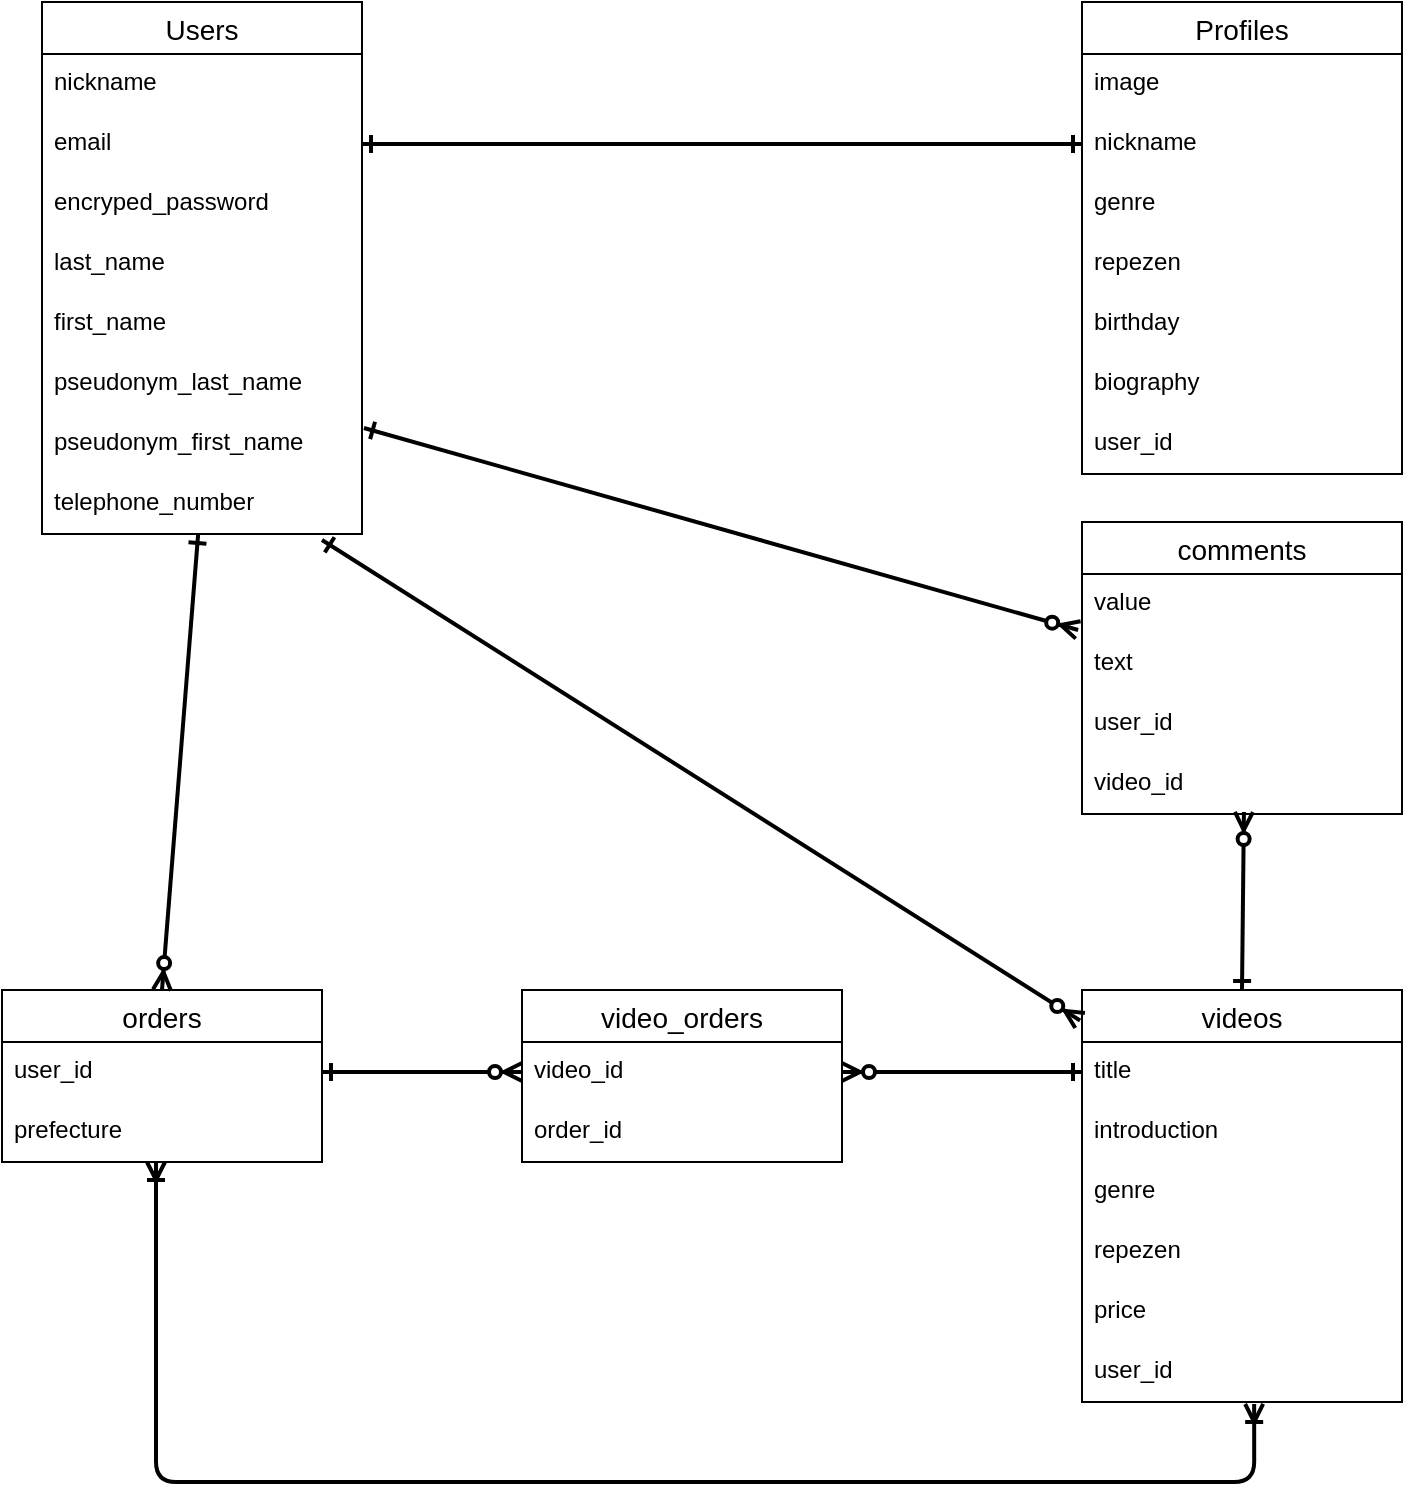 <mxfile>
    <diagram id="xxG6ed62QqAqbMtrztr5" name="ページ1">
        <mxGraphModel dx="300" dy="411" grid="1" gridSize="10" guides="1" tooltips="1" connect="1" arrows="1" fold="1" page="1" pageScale="1" pageWidth="827" pageHeight="1169" math="0" shadow="0">
            <root>
                <mxCell id="0"/>
                <mxCell id="1" parent="0"/>
                <mxCell id="2" value="Users" style="swimlane;fontStyle=0;childLayout=stackLayout;horizontal=1;startSize=26;horizontalStack=0;resizeParent=1;resizeParentMax=0;resizeLast=0;collapsible=1;marginBottom=0;align=center;fontSize=14;" vertex="1" parent="1">
                    <mxGeometry x="80" y="40" width="160" height="266" as="geometry"/>
                </mxCell>
                <mxCell id="3" value="nickname" style="text;strokeColor=none;fillColor=none;spacingLeft=4;spacingRight=4;overflow=hidden;rotatable=0;points=[[0,0.5],[1,0.5]];portConstraint=eastwest;fontSize=12;" vertex="1" parent="2">
                    <mxGeometry y="26" width="160" height="30" as="geometry"/>
                </mxCell>
                <mxCell id="4" value="email" style="text;strokeColor=none;fillColor=none;spacingLeft=4;spacingRight=4;overflow=hidden;rotatable=0;points=[[0,0.5],[1,0.5]];portConstraint=eastwest;fontSize=12;" vertex="1" parent="2">
                    <mxGeometry y="56" width="160" height="30" as="geometry"/>
                </mxCell>
                <mxCell id="7" value="encryped_password" style="text;strokeColor=none;fillColor=none;spacingLeft=4;spacingRight=4;overflow=hidden;rotatable=0;points=[[0,0.5],[1,0.5]];portConstraint=eastwest;fontSize=12;" vertex="1" parent="2">
                    <mxGeometry y="86" width="160" height="30" as="geometry"/>
                </mxCell>
                <mxCell id="tkC_hRcBvg3TVlcHlTjY-7" value="last_name" style="text;strokeColor=none;fillColor=none;spacingLeft=4;spacingRight=4;overflow=hidden;rotatable=0;points=[[0,0.5],[1,0.5]];portConstraint=eastwest;fontSize=12;container=0;" vertex="1" parent="2">
                    <mxGeometry y="116" width="160" height="30" as="geometry"/>
                </mxCell>
                <mxCell id="tkC_hRcBvg3TVlcHlTjY-8" value="first_name" style="text;strokeColor=none;fillColor=none;spacingLeft=4;spacingRight=4;overflow=hidden;rotatable=0;points=[[0,0.5],[1,0.5]];portConstraint=eastwest;fontSize=12;" vertex="1" parent="2">
                    <mxGeometry y="146" width="160" height="30" as="geometry"/>
                </mxCell>
                <mxCell id="tkC_hRcBvg3TVlcHlTjY-9" value="pseudonym_last_name" style="text;strokeColor=none;fillColor=none;spacingLeft=4;spacingRight=4;overflow=hidden;rotatable=0;points=[[0,0.5],[1,0.5]];portConstraint=eastwest;fontSize=12;" vertex="1" parent="2">
                    <mxGeometry y="176" width="160" height="30" as="geometry"/>
                </mxCell>
                <mxCell id="tkC_hRcBvg3TVlcHlTjY-11" value="pseudonym_first_name" style="text;strokeColor=none;fillColor=none;spacingLeft=4;spacingRight=4;overflow=hidden;rotatable=0;points=[[0,0.5],[1,0.5]];portConstraint=eastwest;fontSize=12;" vertex="1" parent="2">
                    <mxGeometry y="206" width="160" height="30" as="geometry"/>
                </mxCell>
                <mxCell id="tkC_hRcBvg3TVlcHlTjY-13" value="telephone_number" style="text;strokeColor=none;fillColor=none;spacingLeft=4;spacingRight=4;overflow=hidden;rotatable=0;points=[[0,0.5],[1,0.5]];portConstraint=eastwest;fontSize=12;" vertex="1" parent="2">
                    <mxGeometry y="236" width="160" height="30" as="geometry"/>
                </mxCell>
                <mxCell id="tkC_hRcBvg3TVlcHlTjY-14" value="Profiles" style="swimlane;fontStyle=0;childLayout=stackLayout;horizontal=1;startSize=26;horizontalStack=0;resizeParent=1;resizeParentMax=0;resizeLast=0;collapsible=1;marginBottom=0;align=center;fontSize=14;" vertex="1" parent="1">
                    <mxGeometry x="600" y="40" width="160" height="236" as="geometry"/>
                </mxCell>
                <mxCell id="tkC_hRcBvg3TVlcHlTjY-19" value="image" style="text;strokeColor=none;fillColor=none;spacingLeft=4;spacingRight=4;overflow=hidden;rotatable=0;points=[[0,0.5],[1,0.5]];portConstraint=eastwest;fontSize=12;" vertex="1" parent="tkC_hRcBvg3TVlcHlTjY-14">
                    <mxGeometry y="26" width="160" height="30" as="geometry"/>
                </mxCell>
                <mxCell id="tkC_hRcBvg3TVlcHlTjY-15" value="nickname" style="text;strokeColor=none;fillColor=none;spacingLeft=4;spacingRight=4;overflow=hidden;rotatable=0;points=[[0,0.5],[1,0.5]];portConstraint=eastwest;fontSize=12;" vertex="1" parent="tkC_hRcBvg3TVlcHlTjY-14">
                    <mxGeometry y="56" width="160" height="30" as="geometry"/>
                </mxCell>
                <mxCell id="tkC_hRcBvg3TVlcHlTjY-69" value="genre" style="text;strokeColor=none;fillColor=none;spacingLeft=4;spacingRight=4;overflow=hidden;rotatable=0;points=[[0,0.5],[1,0.5]];portConstraint=eastwest;fontSize=12;" vertex="1" parent="tkC_hRcBvg3TVlcHlTjY-14">
                    <mxGeometry y="86" width="160" height="30" as="geometry"/>
                </mxCell>
                <mxCell id="tkC_hRcBvg3TVlcHlTjY-16" value="repezen" style="text;strokeColor=none;fillColor=none;spacingLeft=4;spacingRight=4;overflow=hidden;rotatable=0;points=[[0,0.5],[1,0.5]];portConstraint=eastwest;fontSize=12;" vertex="1" parent="tkC_hRcBvg3TVlcHlTjY-14">
                    <mxGeometry y="116" width="160" height="30" as="geometry"/>
                </mxCell>
                <mxCell id="tkC_hRcBvg3TVlcHlTjY-18" value="birthday" style="text;strokeColor=none;fillColor=none;spacingLeft=4;spacingRight=4;overflow=hidden;rotatable=0;points=[[0,0.5],[1,0.5]];portConstraint=eastwest;fontSize=12;" vertex="1" parent="tkC_hRcBvg3TVlcHlTjY-14">
                    <mxGeometry y="146" width="160" height="30" as="geometry"/>
                </mxCell>
                <mxCell id="tkC_hRcBvg3TVlcHlTjY-20" value="biography" style="text;strokeColor=none;fillColor=none;spacingLeft=4;spacingRight=4;overflow=hidden;rotatable=0;points=[[0,0.5],[1,0.5]];portConstraint=eastwest;fontSize=12;" vertex="1" parent="tkC_hRcBvg3TVlcHlTjY-14">
                    <mxGeometry y="176" width="160" height="30" as="geometry"/>
                </mxCell>
                <mxCell id="tkC_hRcBvg3TVlcHlTjY-66" value="user_id" style="text;strokeColor=none;fillColor=none;spacingLeft=4;spacingRight=4;overflow=hidden;rotatable=0;points=[[0,0.5],[1,0.5]];portConstraint=eastwest;fontSize=12;" vertex="1" parent="tkC_hRcBvg3TVlcHlTjY-14">
                    <mxGeometry y="206" width="160" height="30" as="geometry"/>
                </mxCell>
                <mxCell id="tkC_hRcBvg3TVlcHlTjY-21" value="videos" style="swimlane;fontStyle=0;childLayout=stackLayout;horizontal=1;startSize=26;horizontalStack=0;resizeParent=1;resizeParentMax=0;resizeLast=0;collapsible=1;marginBottom=0;align=center;fontSize=14;" vertex="1" parent="1">
                    <mxGeometry x="600" y="534" width="160" height="206" as="geometry"/>
                </mxCell>
                <mxCell id="tkC_hRcBvg3TVlcHlTjY-22" value="title" style="text;strokeColor=none;fillColor=none;spacingLeft=4;spacingRight=4;overflow=hidden;rotatable=0;points=[[0,0.5],[1,0.5]];portConstraint=eastwest;fontSize=12;" vertex="1" parent="tkC_hRcBvg3TVlcHlTjY-21">
                    <mxGeometry y="26" width="160" height="30" as="geometry"/>
                </mxCell>
                <mxCell id="tkC_hRcBvg3TVlcHlTjY-23" value="introduction" style="text;strokeColor=none;fillColor=none;spacingLeft=4;spacingRight=4;overflow=hidden;rotatable=0;points=[[0,0.5],[1,0.5]];portConstraint=eastwest;fontSize=12;" vertex="1" parent="tkC_hRcBvg3TVlcHlTjY-21">
                    <mxGeometry y="56" width="160" height="30" as="geometry"/>
                </mxCell>
                <mxCell id="tkC_hRcBvg3TVlcHlTjY-24" value="genre" style="text;strokeColor=none;fillColor=none;spacingLeft=4;spacingRight=4;overflow=hidden;rotatable=0;points=[[0,0.5],[1,0.5]];portConstraint=eastwest;fontSize=12;" vertex="1" parent="tkC_hRcBvg3TVlcHlTjY-21">
                    <mxGeometry y="86" width="160" height="30" as="geometry"/>
                </mxCell>
                <mxCell id="tkC_hRcBvg3TVlcHlTjY-68" value="repezen" style="text;strokeColor=none;fillColor=none;spacingLeft=4;spacingRight=4;overflow=hidden;rotatable=0;points=[[0,0.5],[1,0.5]];portConstraint=eastwest;fontSize=12;" vertex="1" parent="tkC_hRcBvg3TVlcHlTjY-21">
                    <mxGeometry y="116" width="160" height="30" as="geometry"/>
                </mxCell>
                <mxCell id="tkC_hRcBvg3TVlcHlTjY-25" value="price" style="text;strokeColor=none;fillColor=none;spacingLeft=4;spacingRight=4;overflow=hidden;rotatable=0;points=[[0,0.5],[1,0.5]];portConstraint=eastwest;fontSize=12;" vertex="1" parent="tkC_hRcBvg3TVlcHlTjY-21">
                    <mxGeometry y="146" width="160" height="30" as="geometry"/>
                </mxCell>
                <mxCell id="tkC_hRcBvg3TVlcHlTjY-26" value="user_id" style="text;strokeColor=none;fillColor=none;spacingLeft=4;spacingRight=4;overflow=hidden;rotatable=0;points=[[0,0.5],[1,0.5]];portConstraint=eastwest;fontSize=12;" vertex="1" parent="tkC_hRcBvg3TVlcHlTjY-21">
                    <mxGeometry y="176" width="160" height="30" as="geometry"/>
                </mxCell>
                <mxCell id="tkC_hRcBvg3TVlcHlTjY-27" value="orders" style="swimlane;fontStyle=0;childLayout=stackLayout;horizontal=1;startSize=26;horizontalStack=0;resizeParent=1;resizeParentMax=0;resizeLast=0;collapsible=1;marginBottom=0;align=center;fontSize=14;" vertex="1" parent="1">
                    <mxGeometry x="60" y="534" width="160" height="86" as="geometry"/>
                </mxCell>
                <mxCell id="tkC_hRcBvg3TVlcHlTjY-28" value="user_id" style="text;strokeColor=none;fillColor=none;spacingLeft=4;spacingRight=4;overflow=hidden;rotatable=0;points=[[0,0.5],[1,0.5]];portConstraint=eastwest;fontSize=12;" vertex="1" parent="tkC_hRcBvg3TVlcHlTjY-27">
                    <mxGeometry y="26" width="160" height="30" as="geometry"/>
                </mxCell>
                <mxCell id="tkC_hRcBvg3TVlcHlTjY-67" value="prefecture" style="text;strokeColor=none;fillColor=none;spacingLeft=4;spacingRight=4;overflow=hidden;rotatable=0;points=[[0,0.5],[1,0.5]];portConstraint=eastwest;fontSize=12;" vertex="1" parent="tkC_hRcBvg3TVlcHlTjY-27">
                    <mxGeometry y="56" width="160" height="30" as="geometry"/>
                </mxCell>
                <mxCell id="tkC_hRcBvg3TVlcHlTjY-31" value="comments" style="swimlane;fontStyle=0;childLayout=stackLayout;horizontal=1;startSize=26;horizontalStack=0;resizeParent=1;resizeParentMax=0;resizeLast=0;collapsible=1;marginBottom=0;align=center;fontSize=14;" vertex="1" parent="1">
                    <mxGeometry x="600" y="300" width="160" height="146" as="geometry"/>
                </mxCell>
                <mxCell id="tkC_hRcBvg3TVlcHlTjY-32" value="value" style="text;strokeColor=none;fillColor=none;spacingLeft=4;spacingRight=4;overflow=hidden;rotatable=0;points=[[0,0.5],[1,0.5]];portConstraint=eastwest;fontSize=12;" vertex="1" parent="tkC_hRcBvg3TVlcHlTjY-31">
                    <mxGeometry y="26" width="160" height="30" as="geometry"/>
                </mxCell>
                <mxCell id="tkC_hRcBvg3TVlcHlTjY-33" value="text" style="text;strokeColor=none;fillColor=none;spacingLeft=4;spacingRight=4;overflow=hidden;rotatable=0;points=[[0,0.5],[1,0.5]];portConstraint=eastwest;fontSize=12;" vertex="1" parent="tkC_hRcBvg3TVlcHlTjY-31">
                    <mxGeometry y="56" width="160" height="30" as="geometry"/>
                </mxCell>
                <mxCell id="tkC_hRcBvg3TVlcHlTjY-34" value="user_id" style="text;strokeColor=none;fillColor=none;spacingLeft=4;spacingRight=4;overflow=hidden;rotatable=0;points=[[0,0.5],[1,0.5]];portConstraint=eastwest;fontSize=12;" vertex="1" parent="tkC_hRcBvg3TVlcHlTjY-31">
                    <mxGeometry y="86" width="160" height="30" as="geometry"/>
                </mxCell>
                <mxCell id="tkC_hRcBvg3TVlcHlTjY-35" value="video_id" style="text;strokeColor=none;fillColor=none;spacingLeft=4;spacingRight=4;overflow=hidden;rotatable=0;points=[[0,0.5],[1,0.5]];portConstraint=eastwest;fontSize=12;" vertex="1" parent="tkC_hRcBvg3TVlcHlTjY-31">
                    <mxGeometry y="116" width="160" height="30" as="geometry"/>
                </mxCell>
                <mxCell id="tkC_hRcBvg3TVlcHlTjY-51" value="" style="edgeStyle=entityRelationEdgeStyle;fontSize=12;html=1;endArrow=ERone;startArrow=ERone;exitX=1;exitY=0.5;exitDx=0;exitDy=0;entryX=0;entryY=0.5;entryDx=0;entryDy=0;strokeWidth=2;startFill=0;endFill=0;" edge="1" parent="1" source="4" target="tkC_hRcBvg3TVlcHlTjY-15">
                    <mxGeometry width="100" height="100" relative="1" as="geometry">
                        <mxPoint x="320" y="250" as="sourcePoint"/>
                        <mxPoint x="420" y="150" as="targetPoint"/>
                    </mxGeometry>
                </mxCell>
                <mxCell id="tkC_hRcBvg3TVlcHlTjY-53" value="" style="fontSize=12;html=1;endArrow=ERoneToMany;startArrow=ERoneToMany;strokeWidth=2;entryX=0.538;entryY=1.033;entryDx=0;entryDy=0;entryPerimeter=0;edgeStyle=orthogonalEdgeStyle;" edge="1" parent="1" target="tkC_hRcBvg3TVlcHlTjY-26">
                    <mxGeometry width="100" height="100" relative="1" as="geometry">
                        <mxPoint x="137" y="620" as="sourcePoint"/>
                        <mxPoint x="420" y="390" as="targetPoint"/>
                        <Array as="points">
                            <mxPoint x="137" y="780"/>
                            <mxPoint x="686" y="780"/>
                        </Array>
                    </mxGeometry>
                </mxCell>
                <mxCell id="tkC_hRcBvg3TVlcHlTjY-54" value="" style="fontSize=12;html=1;endArrow=ERzeroToMany;startArrow=ERone;strokeWidth=2;exitX=1.006;exitY=0.233;exitDx=0;exitDy=0;exitPerimeter=0;entryX=-0.012;entryY=0.933;entryDx=0;entryDy=0;entryPerimeter=0;startFill=0;" edge="1" parent="1" source="tkC_hRcBvg3TVlcHlTjY-11" target="tkC_hRcBvg3TVlcHlTjY-32">
                    <mxGeometry width="100" height="100" relative="1" as="geometry">
                        <mxPoint x="320" y="510" as="sourcePoint"/>
                        <mxPoint x="380" y="650" as="targetPoint"/>
                    </mxGeometry>
                </mxCell>
                <mxCell id="tkC_hRcBvg3TVlcHlTjY-55" value="" style="fontSize=12;html=1;endArrow=ERzeroToMany;startArrow=ERone;strokeWidth=2;exitX=0.5;exitY=0;exitDx=0;exitDy=0;entryX=0.506;entryY=0.967;entryDx=0;entryDy=0;entryPerimeter=0;startFill=0;" edge="1" parent="1" source="tkC_hRcBvg3TVlcHlTjY-21" target="tkC_hRcBvg3TVlcHlTjY-35">
                    <mxGeometry width="100" height="100" relative="1" as="geometry">
                        <mxPoint x="688" y="266" as="sourcePoint"/>
                        <mxPoint x="670" y="320" as="targetPoint"/>
                    </mxGeometry>
                </mxCell>
                <mxCell id="tkC_hRcBvg3TVlcHlTjY-58" value="" style="fontSize=12;html=1;endArrow=ERzeroToMany;startArrow=ERone;strokeWidth=2;exitX=0.488;exitY=1;exitDx=0;exitDy=0;exitPerimeter=0;entryX=0.5;entryY=0;entryDx=0;entryDy=0;startFill=0;" edge="1" parent="1" source="tkC_hRcBvg3TVlcHlTjY-13" target="tkC_hRcBvg3TVlcHlTjY-27">
                    <mxGeometry width="100" height="100" relative="1" as="geometry">
                        <mxPoint x="320" y="490" as="sourcePoint"/>
                        <mxPoint x="420" y="390" as="targetPoint"/>
                    </mxGeometry>
                </mxCell>
                <mxCell id="tkC_hRcBvg3TVlcHlTjY-59" value="" style="fontSize=12;html=1;endArrow=ERzeroToMany;startArrow=ERone;strokeWidth=2;exitX=0.875;exitY=1.1;exitDx=0;exitDy=0;exitPerimeter=0;entryX=-0.006;entryY=0.074;entryDx=0;entryDy=0;entryPerimeter=0;startFill=0;" edge="1" parent="1" source="tkC_hRcBvg3TVlcHlTjY-13" target="tkC_hRcBvg3TVlcHlTjY-21">
                    <mxGeometry width="100" height="100" relative="1" as="geometry">
                        <mxPoint x="390" y="420" as="sourcePoint"/>
                        <mxPoint x="450" y="560" as="targetPoint"/>
                    </mxGeometry>
                </mxCell>
                <mxCell id="tkC_hRcBvg3TVlcHlTjY-60" value="video_orders" style="swimlane;fontStyle=0;childLayout=stackLayout;horizontal=1;startSize=26;horizontalStack=0;resizeParent=1;resizeParentMax=0;resizeLast=0;collapsible=1;marginBottom=0;align=center;fontSize=14;" vertex="1" parent="1">
                    <mxGeometry x="320" y="534" width="160" height="86" as="geometry"/>
                </mxCell>
                <mxCell id="tkC_hRcBvg3TVlcHlTjY-61" value="video_id" style="text;strokeColor=none;fillColor=none;spacingLeft=4;spacingRight=4;overflow=hidden;rotatable=0;points=[[0,0.5],[1,0.5]];portConstraint=eastwest;fontSize=12;" vertex="1" parent="tkC_hRcBvg3TVlcHlTjY-60">
                    <mxGeometry y="26" width="160" height="30" as="geometry"/>
                </mxCell>
                <mxCell id="tkC_hRcBvg3TVlcHlTjY-62" value="order_id" style="text;strokeColor=none;fillColor=none;spacingLeft=4;spacingRight=4;overflow=hidden;rotatable=0;points=[[0,0.5],[1,0.5]];portConstraint=eastwest;fontSize=12;" vertex="1" parent="tkC_hRcBvg3TVlcHlTjY-60">
                    <mxGeometry y="56" width="160" height="30" as="geometry"/>
                </mxCell>
                <mxCell id="tkC_hRcBvg3TVlcHlTjY-64" value="" style="edgeStyle=entityRelationEdgeStyle;fontSize=12;html=1;endArrow=ERzeroToMany;startArrow=ERone;strokeWidth=2;exitX=1;exitY=0.5;exitDx=0;exitDy=0;entryX=0;entryY=0.5;entryDx=0;entryDy=0;targetPerimeterSpacing=0;startFill=0;" edge="1" parent="1" source="tkC_hRcBvg3TVlcHlTjY-28" target="tkC_hRcBvg3TVlcHlTjY-61">
                    <mxGeometry width="100" height="100" relative="1" as="geometry">
                        <mxPoint x="320" y="630" as="sourcePoint"/>
                        <mxPoint x="420" y="530" as="targetPoint"/>
                    </mxGeometry>
                </mxCell>
                <mxCell id="tkC_hRcBvg3TVlcHlTjY-65" value="" style="edgeStyle=entityRelationEdgeStyle;fontSize=12;html=1;endArrow=ERzeroToMany;startArrow=ERone;strokeWidth=2;entryX=1;entryY=0.5;entryDx=0;entryDy=0;exitX=0;exitY=0.5;exitDx=0;exitDy=0;startFill=0;" edge="1" parent="1" source="tkC_hRcBvg3TVlcHlTjY-22" target="tkC_hRcBvg3TVlcHlTjY-61">
                    <mxGeometry width="100" height="100" relative="1" as="geometry">
                        <mxPoint x="320" y="630" as="sourcePoint"/>
                        <mxPoint x="420" y="530" as="targetPoint"/>
                    </mxGeometry>
                </mxCell>
            </root>
        </mxGraphModel>
    </diagram>
</mxfile>